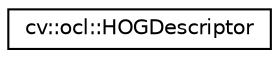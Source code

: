 digraph "Graphical Class Hierarchy"
{
 // LATEX_PDF_SIZE
  edge [fontname="Helvetica",fontsize="10",labelfontname="Helvetica",labelfontsize="10"];
  node [fontname="Helvetica",fontsize="10",shape=record];
  rankdir="LR";
  Node0 [label="cv::ocl::HOGDescriptor",height=0.2,width=0.4,color="black", fillcolor="white", style="filled",URL="$structcv_1_1ocl_1_1_h_o_g_descriptor.html",tooltip=" "];
}
